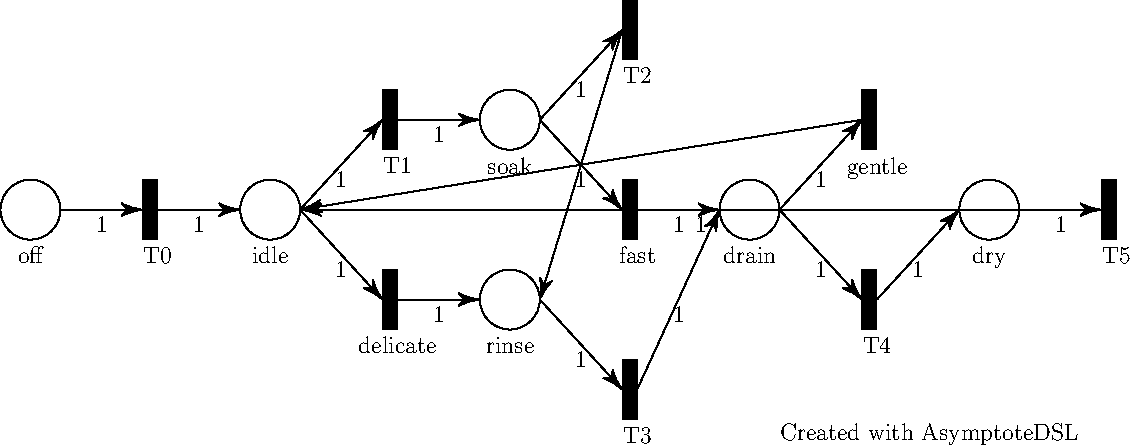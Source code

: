 size(20cm, 20cm);
draw(circle((0.0,0.0), 1.0), black);
draw(circle((16.0,-3.0), 1.0), black);
draw(circle((24.0,0.0), 1.0), black);
draw(circle((16.0,3.0), 1.0), black);
draw(circle((8.0,0.0), 1.0), black);
draw(circle((32.0,0.0), 1.0), black);
fill(box((19.75,7.0), (20.25,5.0)), black);
fill(box((11.75,4.0), (12.25,2.0)), black);
fill(box((27.75,4.0), (28.25,2.0)), black);
fill(box((35.75,1.0), (36.25,-1.0)), black);
fill(box((11.75,-2.0), (12.25,-4.0)), black);
fill(box((3.75,1.0), (4.25,-1.0)), black);
fill(box((27.75,-2.0), (28.25,-4.0)), black);
fill(box((19.75,1.0), (20.25,-1.0)), black);
fill(box((19.75,-5.0), (20.25,-7.0)), black);
label("off", (0.0,-1.0), align = S, black);
label("T0", (4.25,-1.0), align = S, black);
label("idle", (8.0,-1.0), align = S, black);
label("T1", (12.25,2.0), align = S, black);
label("delicate", (12.25,-4.0), align = S, black);
label("soak", (16.0,2.0), align = S, black);
label("rinse", (16.0,-4.0), align = S, black);
label("T2", (20.25,5.0), align = S, black);
label("fast", (20.25,-1.0), align = S, black);
label("T3", (20.25,-7.0), align = S, black);
label("drain", (24.0,-1.0), align = S, black);
label("gentle", (28.25,2.0), align = S, black);
label("T4", (28.25,-4.0), align = S, black);
label("dry", (32.0,-1.0), align = S, black);
label("T5", (36.25,-1.0), align = S, black);
draw((17.0,3.0) -- (19.75,6.0), arrow = Arrow(HookHead), black);
label("1", (18.375,4.5), align = S, black);
draw((9.0,0.0) -- (11.75,3.0), arrow = Arrow(HookHead), black);
label("1", (10.375,1.5), align = S, black);
draw((25.0,0.0) -- (27.75,3.0), arrow = Arrow(HookHead), black);
label("1", (26.375,1.5), align = S, black);
draw((33.0,0.0) -- (35.75,0.0), arrow = Arrow(HookHead), black);
label("1", (34.375,0.0), align = S, black);
draw((9.0,0.0) -- (11.75,-3.0), arrow = Arrow(HookHead), black);
label("1", (10.375,-1.5), align = S, black);
draw((1.0,0.0) -- (3.75,0.0), arrow = Arrow(HookHead), black);
label("1", (2.375,0.0), align = S, black);
draw((25.0,0.0) -- (27.75,-3.0), arrow = Arrow(HookHead), black);
label("1", (26.375,-1.5), align = S, black);
draw((17.0,3.0) -- (19.75,0.0), arrow = Arrow(HookHead), black);
label("1", (18.375,1.5), align = S, black);
draw((17.0,-3.0) -- (19.75,-6.0), arrow = Arrow(HookHead), black);
label("1", (18.375,-4.5), align = S, black);
draw((19.75,6.0) -- (17.0,-3.0), arrow = Arrow(HookHead), black);
label("1", (18.375,1.5), align = S, black);
draw((12.25,3.0) -- (15.0,3.0), arrow = Arrow(HookHead), black);
label("1", (13.625,3.0), align = S, black);
draw((27.75,3.0) -- (9.0,0.0), arrow = Arrow(HookHead), black);
label("1", (18.375,1.5), align = S, black);
draw((35.75,0.0) -- (9.0,0.0), arrow = Arrow(HookHead), black);
label("1", (22.375,0.0), align = S, black);
draw((12.25,-3.0) -- (15.0,-3.0), arrow = Arrow(HookHead), black);
label("1", (13.625,-3.0), align = S, black);
draw((4.25,0.0) -- (7.0,0.0), arrow = Arrow(HookHead), black);
label("1", (5.625,0.0), align = S, black);
draw((28.25,-3.0) -- (31.0,0.0), arrow = Arrow(HookHead), black);
label("1", (29.625,-1.5), align = S, black);
draw((20.25,0.0) -- (23.0,0.0), arrow = Arrow(HookHead), black);
label("1", (21.625,0.0), align = S, black);
draw((20.25,-6.0) -- (23.0,0.0), arrow = Arrow(HookHead), black);
label("1", (21.625,-3.0), align = S, black);
label("Created with AsymptoteDSL", (30.0,-7.5), align = NoAlign, black);
